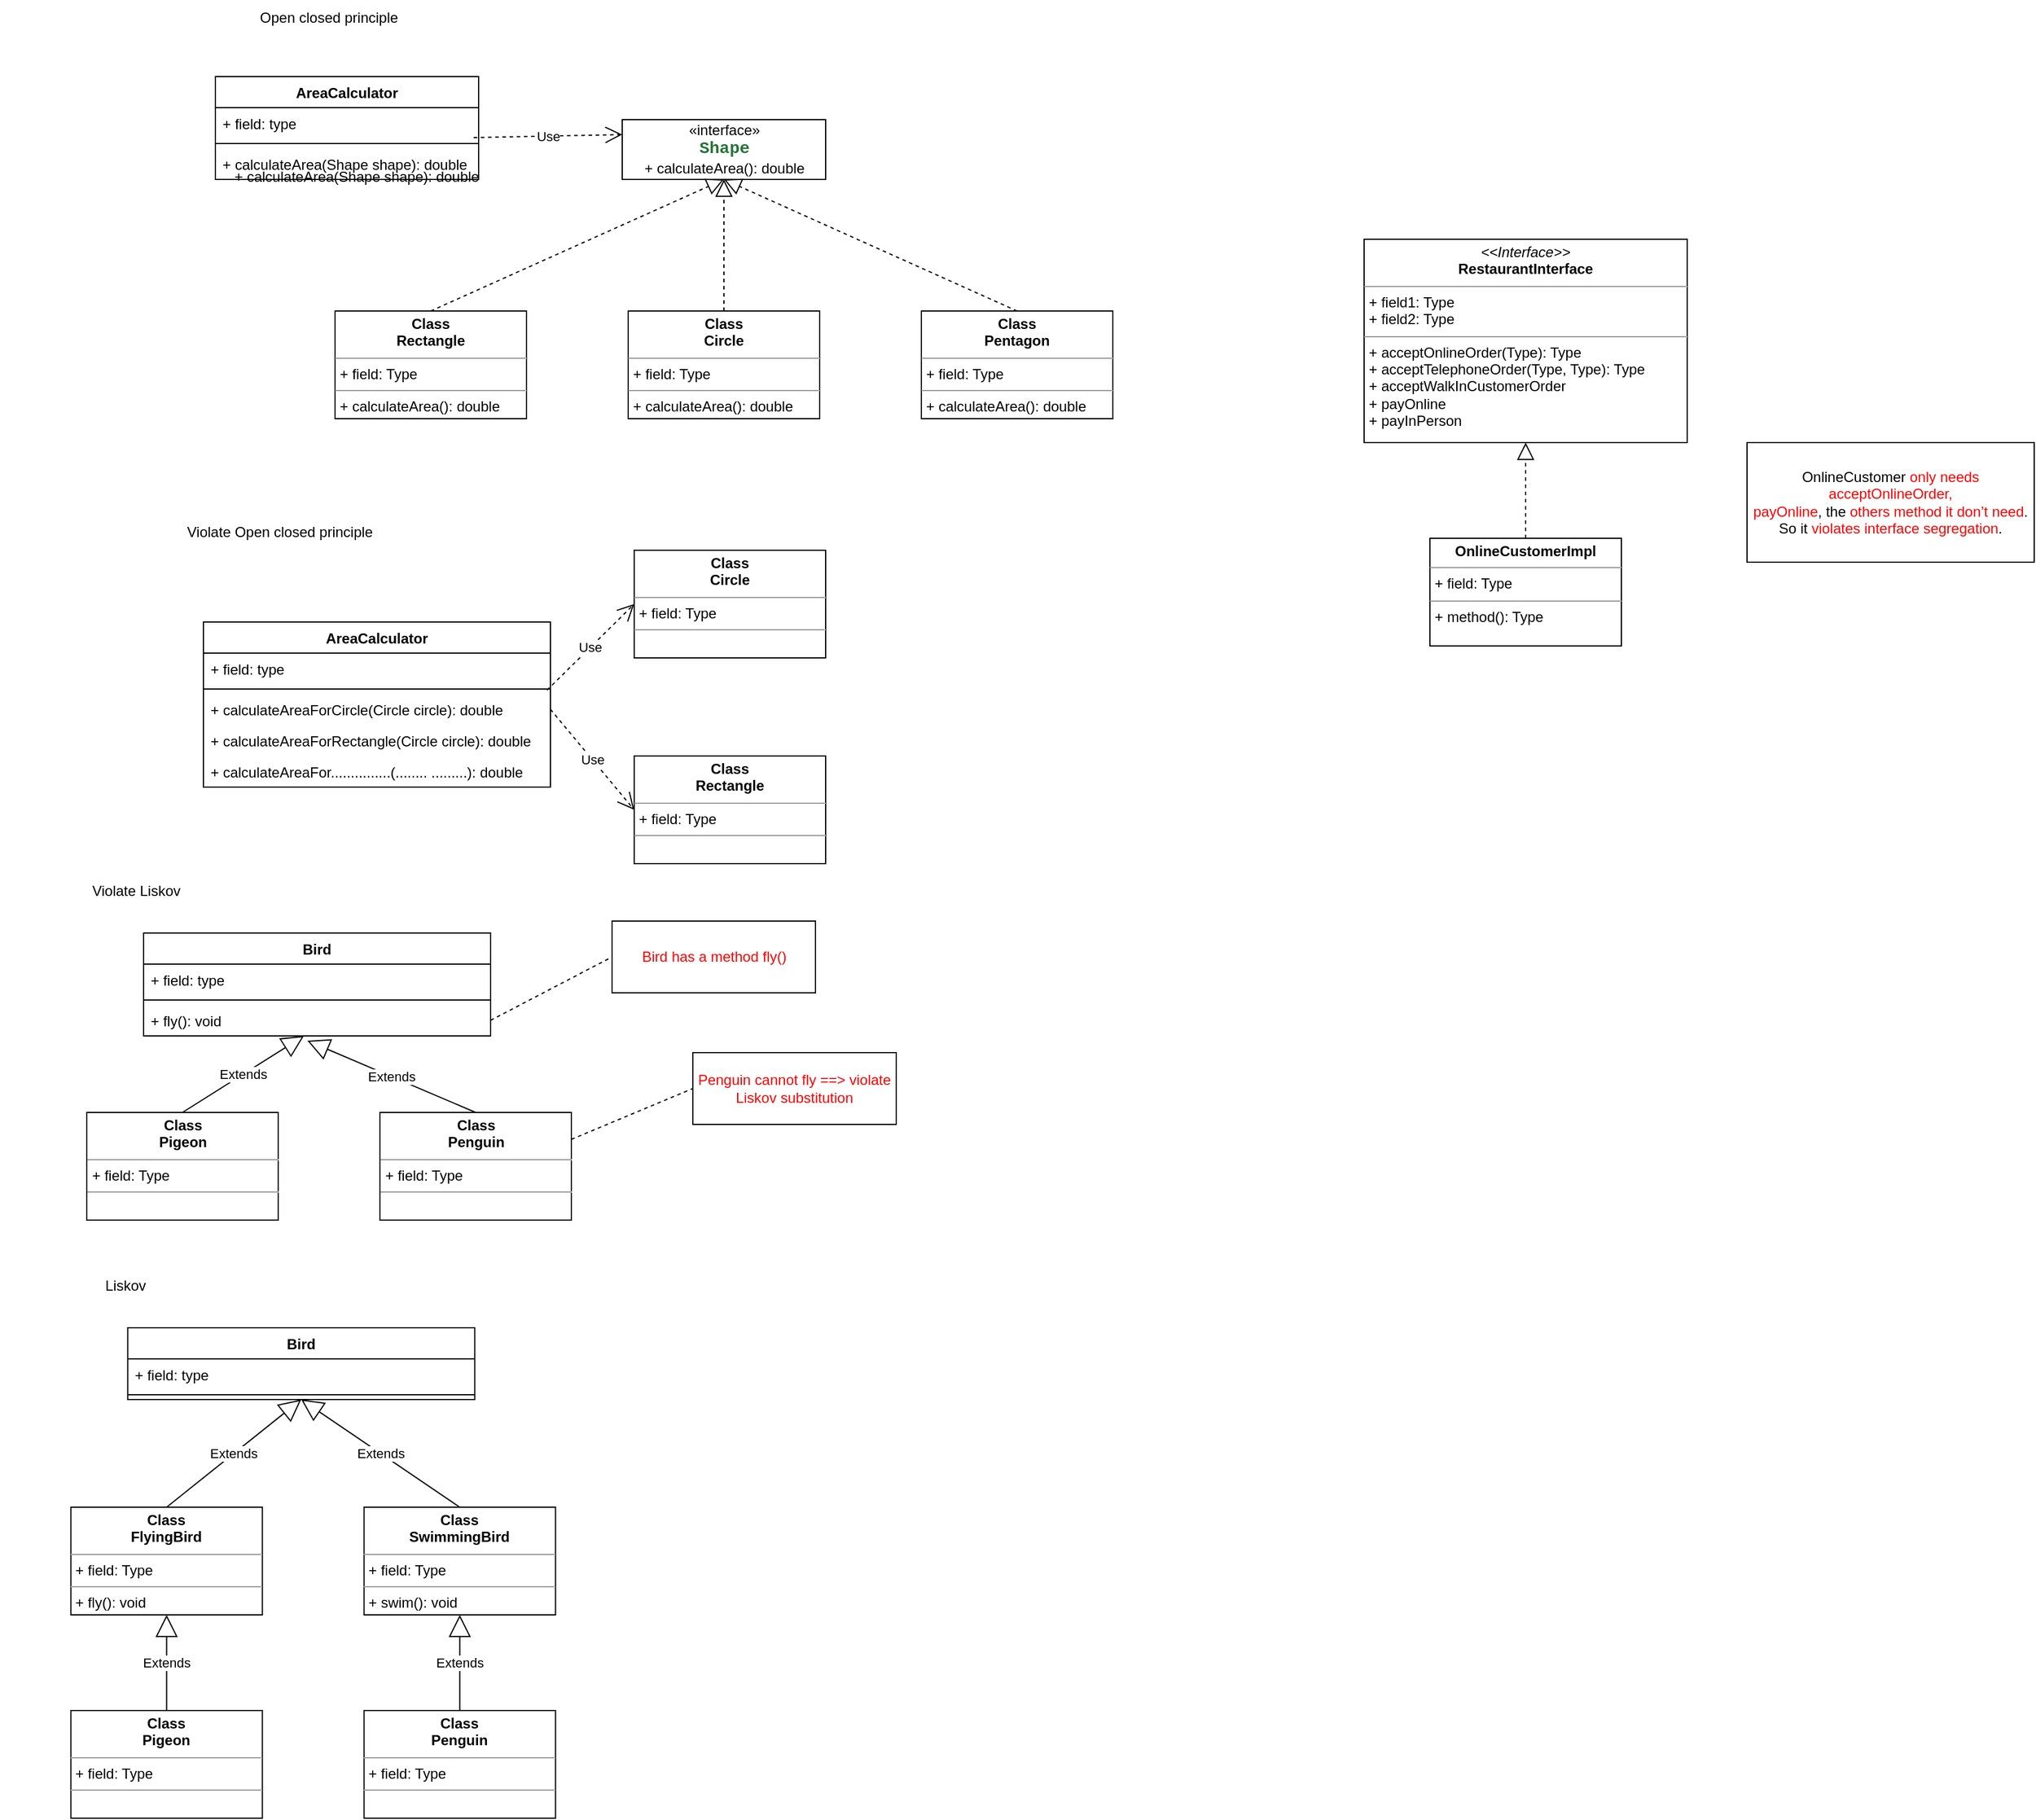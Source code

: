<mxfile version="20.2.7" type="device"><diagram id="3lhjP2i4MDNIJ77NFBhg" name="Page-1"><mxGraphModel dx="1698" dy="1653" grid="1" gridSize="10" guides="1" tooltips="1" connect="1" arrows="1" fold="1" page="1" pageScale="1" pageWidth="827" pageHeight="1169" math="0" shadow="0"><root><mxCell id="0"/><mxCell id="1" parent="0"/><mxCell id="Erin57CESQg2Ab3zhpD5-6" value="«interface»&lt;br&gt;&lt;span style=&quot;box-sizing: border-box; color: rgb(38, 116, 56); font-weight: bold; font-family: &amp;quot;Source Code Pro&amp;quot;, Consolas, &amp;quot;Bitstream Vera Sans Mono&amp;quot;, &amp;quot;Courier New&amp;quot;, Courier, monospace; font-size: 14px; text-align: start;&quot; class=&quot;hljs-title class_&quot;&gt;Shape&lt;br&gt;&lt;span style=&quot;color: rgb(0, 0, 0); font-family: Helvetica; font-size: 12px; font-weight: 400;&quot;&gt;+ calculateArea(): double&lt;/span&gt;&lt;br&gt;&lt;/span&gt;&lt;span style=&quot;font-family: &amp;quot;Source Code Pro&amp;quot;, Consolas, &amp;quot;Bitstream Vera Sans Mono&amp;quot;, &amp;quot;Courier New&amp;quot;, Courier, monospace; font-size: 14px; text-align: start; background-color: rgb(250, 250, 250);&quot;&gt;&lt;/span&gt;" style="html=1;" parent="1" vertex="1"><mxGeometry x="270" y="90" width="170" height="50" as="geometry"/></mxCell><mxCell id="mhY6v_CL5UMW35o5TUXd-1" value="&lt;p style=&quot;margin:0px;margin-top:4px;text-align:center;&quot;&gt;&lt;b&gt;Class&lt;br&gt;Rectangle&lt;/b&gt;&lt;/p&gt;&lt;hr size=&quot;1&quot;&gt;&lt;p style=&quot;margin:0px;margin-left:4px;&quot;&gt;+ field: Type&lt;/p&gt;&lt;hr size=&quot;1&quot;&gt;&lt;p style=&quot;margin:0px;margin-left:4px;&quot;&gt;+ calculateArea(): double&lt;br style=&quot;color: rgb(38, 116, 56); font-family: &amp;quot;Source Code Pro&amp;quot;, Consolas, &amp;quot;Bitstream Vera Sans Mono&amp;quot;, &amp;quot;Courier New&amp;quot;, Courier, monospace; font-size: 14px; font-weight: 700;&quot;&gt;&lt;/p&gt;" style="verticalAlign=top;align=left;overflow=fill;fontSize=12;fontFamily=Helvetica;html=1;" parent="1" vertex="1"><mxGeometry x="30" y="250" width="160" height="90" as="geometry"/></mxCell><mxCell id="mhY6v_CL5UMW35o5TUXd-2" value="&lt;p style=&quot;margin:0px;margin-top:4px;text-align:center;&quot;&gt;&lt;b&gt;Class&lt;br&gt;Pentagon&lt;/b&gt;&lt;/p&gt;&lt;hr size=&quot;1&quot;&gt;&lt;p style=&quot;margin:0px;margin-left:4px;&quot;&gt;+ field: Type&lt;/p&gt;&lt;hr size=&quot;1&quot;&gt;&lt;p style=&quot;margin:0px;margin-left:4px;&quot;&gt;+ calculateArea(): double&lt;br style=&quot;color: rgb(38, 116, 56); font-family: &amp;quot;Source Code Pro&amp;quot;, Consolas, &amp;quot;Bitstream Vera Sans Mono&amp;quot;, &amp;quot;Courier New&amp;quot;, Courier, monospace; font-size: 14px; font-weight: 700;&quot;&gt;&lt;/p&gt;" style="verticalAlign=top;align=left;overflow=fill;fontSize=12;fontFamily=Helvetica;html=1;" parent="1" vertex="1"><mxGeometry x="520" y="250" width="160" height="90" as="geometry"/></mxCell><mxCell id="mhY6v_CL5UMW35o5TUXd-3" value="&lt;p style=&quot;margin:0px;margin-top:4px;text-align:center;&quot;&gt;&lt;b&gt;Class&lt;br&gt;Circle&lt;/b&gt;&lt;/p&gt;&lt;hr size=&quot;1&quot;&gt;&lt;p style=&quot;margin:0px;margin-left:4px;&quot;&gt;+ field: Type&lt;/p&gt;&lt;hr size=&quot;1&quot;&gt;&lt;p style=&quot;margin:0px;margin-left:4px;&quot;&gt;+ calculateArea(): double&lt;br style=&quot;color: rgb(38, 116, 56); font-family: &amp;quot;Source Code Pro&amp;quot;, Consolas, &amp;quot;Bitstream Vera Sans Mono&amp;quot;, &amp;quot;Courier New&amp;quot;, Courier, monospace; font-size: 14px; font-weight: 700;&quot;&gt;&lt;/p&gt;" style="verticalAlign=top;align=left;overflow=fill;fontSize=12;fontFamily=Helvetica;html=1;" parent="1" vertex="1"><mxGeometry x="275" y="250" width="160" height="90" as="geometry"/></mxCell><mxCell id="mhY6v_CL5UMW35o5TUXd-4" value="" style="endArrow=block;dashed=1;endFill=0;endSize=12;html=1;rounded=0;exitX=0.5;exitY=0;exitDx=0;exitDy=0;entryX=0.5;entryY=1;entryDx=0;entryDy=0;" parent="1" source="mhY6v_CL5UMW35o5TUXd-1" target="Erin57CESQg2Ab3zhpD5-6" edge="1"><mxGeometry width="160" relative="1" as="geometry"><mxPoint x="200" y="220" as="sourcePoint"/><mxPoint x="360" y="220" as="targetPoint"/></mxGeometry></mxCell><mxCell id="mhY6v_CL5UMW35o5TUXd-5" value="" style="endArrow=block;dashed=1;endFill=0;endSize=12;html=1;rounded=0;exitX=0.5;exitY=0;exitDx=0;exitDy=0;entryX=0.5;entryY=1;entryDx=0;entryDy=0;" parent="1" source="mhY6v_CL5UMW35o5TUXd-3" target="Erin57CESQg2Ab3zhpD5-6" edge="1"><mxGeometry width="160" relative="1" as="geometry"><mxPoint x="190" y="270" as="sourcePoint"/><mxPoint x="435" y="160" as="targetPoint"/></mxGeometry></mxCell><mxCell id="mhY6v_CL5UMW35o5TUXd-6" value="" style="endArrow=block;dashed=1;endFill=0;endSize=12;html=1;rounded=0;exitX=0.5;exitY=0;exitDx=0;exitDy=0;entryX=0.5;entryY=1;entryDx=0;entryDy=0;" parent="1" source="mhY6v_CL5UMW35o5TUXd-2" target="Erin57CESQg2Ab3zhpD5-6" edge="1"><mxGeometry width="160" relative="1" as="geometry"><mxPoint x="460" y="250" as="sourcePoint"/><mxPoint x="705" y="140" as="targetPoint"/></mxGeometry></mxCell><mxCell id="mhY6v_CL5UMW35o5TUXd-7" value="AreaCalculator" style="swimlane;fontStyle=1;align=center;verticalAlign=top;childLayout=stackLayout;horizontal=1;startSize=26;horizontalStack=0;resizeParent=1;resizeParentMax=0;resizeLast=0;collapsible=1;marginBottom=0;" parent="1" vertex="1"><mxGeometry x="-70" y="54" width="220" height="86" as="geometry"/></mxCell><mxCell id="mhY6v_CL5UMW35o5TUXd-8" value="+ field: type" style="text;strokeColor=none;fillColor=none;align=left;verticalAlign=top;spacingLeft=4;spacingRight=4;overflow=hidden;rotatable=0;points=[[0,0.5],[1,0.5]];portConstraint=eastwest;" parent="mhY6v_CL5UMW35o5TUXd-7" vertex="1"><mxGeometry y="26" width="220" height="26" as="geometry"/></mxCell><mxCell id="mhY6v_CL5UMW35o5TUXd-9" value="" style="line;strokeWidth=1;fillColor=none;align=left;verticalAlign=middle;spacingTop=-1;spacingLeft=3;spacingRight=3;rotatable=0;labelPosition=right;points=[];portConstraint=eastwest;" parent="mhY6v_CL5UMW35o5TUXd-7" vertex="1"><mxGeometry y="52" width="220" height="8" as="geometry"/></mxCell><mxCell id="mhY6v_CL5UMW35o5TUXd-10" value="+ calculateArea(Shape shape): double" style="text;strokeColor=none;fillColor=none;align=left;verticalAlign=top;spacingLeft=4;spacingRight=4;overflow=hidden;rotatable=0;points=[[0,0.5],[1,0.5]];portConstraint=eastwest;" parent="mhY6v_CL5UMW35o5TUXd-7" vertex="1"><mxGeometry y="60" width="220" height="26" as="geometry"/></mxCell><mxCell id="mhY6v_CL5UMW35o5TUXd-11" value="Use" style="endArrow=open;endSize=12;dashed=1;html=1;rounded=0;exitX=0.981;exitY=0.962;exitDx=0;exitDy=0;exitPerimeter=0;entryX=0;entryY=0.25;entryDx=0;entryDy=0;" parent="1" source="mhY6v_CL5UMW35o5TUXd-8" target="Erin57CESQg2Ab3zhpD5-6" edge="1"><mxGeometry width="160" relative="1" as="geometry"><mxPoint x="115" y="114.5" as="sourcePoint"/><mxPoint x="275" y="114.5" as="targetPoint"/></mxGeometry></mxCell><mxCell id="mhY6v_CL5UMW35o5TUXd-13" value="AreaCalculator" style="swimlane;fontStyle=1;align=center;verticalAlign=top;childLayout=stackLayout;horizontal=1;startSize=26;horizontalStack=0;resizeParent=1;resizeParentMax=0;resizeLast=0;collapsible=1;marginBottom=0;" parent="1" vertex="1"><mxGeometry x="-80" y="510" width="290" height="138" as="geometry"/></mxCell><mxCell id="mhY6v_CL5UMW35o5TUXd-14" value="+ field: type" style="text;strokeColor=none;fillColor=none;align=left;verticalAlign=top;spacingLeft=4;spacingRight=4;overflow=hidden;rotatable=0;points=[[0,0.5],[1,0.5]];portConstraint=eastwest;" parent="mhY6v_CL5UMW35o5TUXd-13" vertex="1"><mxGeometry y="26" width="290" height="26" as="geometry"/></mxCell><mxCell id="mhY6v_CL5UMW35o5TUXd-15" value="" style="line;strokeWidth=1;fillColor=none;align=left;verticalAlign=middle;spacingTop=-1;spacingLeft=3;spacingRight=3;rotatable=0;labelPosition=right;points=[];portConstraint=eastwest;" parent="mhY6v_CL5UMW35o5TUXd-13" vertex="1"><mxGeometry y="52" width="290" height="8" as="geometry"/></mxCell><mxCell id="mhY6v_CL5UMW35o5TUXd-16" value="+ calculateAreaForCircle(Circle circle): double" style="text;strokeColor=none;fillColor=none;align=left;verticalAlign=top;spacingLeft=4;spacingRight=4;overflow=hidden;rotatable=0;points=[[0,0.5],[1,0.5]];portConstraint=eastwest;" parent="mhY6v_CL5UMW35o5TUXd-13" vertex="1"><mxGeometry y="60" width="290" height="26" as="geometry"/></mxCell><mxCell id="mhY6v_CL5UMW35o5TUXd-19" value="+ calculateAreaForRectangle(Circle circle): double" style="text;strokeColor=none;fillColor=none;align=left;verticalAlign=top;spacingLeft=4;spacingRight=4;overflow=hidden;rotatable=0;points=[[0,0.5],[1,0.5]];portConstraint=eastwest;" parent="mhY6v_CL5UMW35o5TUXd-13" vertex="1"><mxGeometry y="86" width="290" height="26" as="geometry"/></mxCell><mxCell id="mhY6v_CL5UMW35o5TUXd-24" value="+ calculateAreaFor...............(........ .........): double" style="text;strokeColor=none;fillColor=none;align=left;verticalAlign=top;spacingLeft=4;spacingRight=4;overflow=hidden;rotatable=0;points=[[0,0.5],[1,0.5]];portConstraint=eastwest;" parent="mhY6v_CL5UMW35o5TUXd-13" vertex="1"><mxGeometry y="112" width="290" height="26" as="geometry"/></mxCell><mxCell id="mhY6v_CL5UMW35o5TUXd-17" value="&lt;p style=&quot;margin:0px;margin-top:4px;text-align:center;&quot;&gt;&lt;b&gt;Class&lt;br&gt;Rectangle&lt;/b&gt;&lt;/p&gt;&lt;hr size=&quot;1&quot;&gt;&lt;p style=&quot;margin:0px;margin-left:4px;&quot;&gt;+ field: Type&lt;/p&gt;&lt;hr size=&quot;1&quot;&gt;&lt;p style=&quot;margin:0px;margin-left:4px;&quot;&gt;&lt;br style=&quot;color: rgb(38, 116, 56); font-family: &amp;quot;Source Code Pro&amp;quot;, Consolas, &amp;quot;Bitstream Vera Sans Mono&amp;quot;, &amp;quot;Courier New&amp;quot;, Courier, monospace; font-size: 14px; font-weight: 700;&quot;&gt;&lt;/p&gt;" style="verticalAlign=top;align=left;overflow=fill;fontSize=12;fontFamily=Helvetica;html=1;" parent="1" vertex="1"><mxGeometry x="280" y="622" width="160" height="90" as="geometry"/></mxCell><mxCell id="mhY6v_CL5UMW35o5TUXd-18" value="&lt;p style=&quot;margin:0px;margin-top:4px;text-align:center;&quot;&gt;&lt;b&gt;Class&lt;br&gt;Circle&lt;/b&gt;&lt;/p&gt;&lt;hr size=&quot;1&quot;&gt;&lt;p style=&quot;margin:0px;margin-left:4px;&quot;&gt;+ field: Type&lt;/p&gt;&lt;hr size=&quot;1&quot;&gt;&lt;p style=&quot;margin:0px;margin-left:4px;&quot;&gt;&lt;br style=&quot;color: rgb(38, 116, 56); font-family: &amp;quot;Source Code Pro&amp;quot;, Consolas, &amp;quot;Bitstream Vera Sans Mono&amp;quot;, &amp;quot;Courier New&amp;quot;, Courier, monospace; font-size: 14px; font-weight: 700;&quot;&gt;&lt;/p&gt;" style="verticalAlign=top;align=left;overflow=fill;fontSize=12;fontFamily=Helvetica;html=1;" parent="1" vertex="1"><mxGeometry x="280" y="450" width="160" height="90" as="geometry"/></mxCell><mxCell id="mhY6v_CL5UMW35o5TUXd-20" value="Use" style="endArrow=open;endSize=12;dashed=1;html=1;rounded=0;exitX=0.99;exitY=-0.115;exitDx=0;exitDy=0;exitPerimeter=0;entryX=0;entryY=0.5;entryDx=0;entryDy=0;" parent="1" source="mhY6v_CL5UMW35o5TUXd-16" target="mhY6v_CL5UMW35o5TUXd-18" edge="1"><mxGeometry width="160" relative="1" as="geometry"><mxPoint x="240" y="570" as="sourcePoint"/><mxPoint x="400" y="570" as="targetPoint"/></mxGeometry></mxCell><mxCell id="mhY6v_CL5UMW35o5TUXd-21" value="Use" style="endArrow=open;endSize=12;dashed=1;html=1;rounded=0;exitX=1;exitY=0.5;exitDx=0;exitDy=0;entryX=0;entryY=0.5;entryDx=0;entryDy=0;" parent="1" source="mhY6v_CL5UMW35o5TUXd-16" target="mhY6v_CL5UMW35o5TUXd-17" edge="1"><mxGeometry width="160" relative="1" as="geometry"><mxPoint x="217.1" y="577.01" as="sourcePoint"/><mxPoint x="290" y="505" as="targetPoint"/></mxGeometry></mxCell><mxCell id="mhY6v_CL5UMW35o5TUXd-22" value="Open closed principle" style="text;html=1;strokeColor=none;fillColor=none;align=center;verticalAlign=middle;whiteSpace=wrap;rounded=0;" parent="1" vertex="1"><mxGeometry x="-80" y="-10" width="210" height="30" as="geometry"/></mxCell><mxCell id="mhY6v_CL5UMW35o5TUXd-23" value="Violate Open closed principle" style="text;html=1;strokeColor=none;fillColor=none;align=center;verticalAlign=middle;whiteSpace=wrap;rounded=0;" parent="1" vertex="1"><mxGeometry x="-121" y="420" width="210" height="30" as="geometry"/></mxCell><mxCell id="JvaEsXFEGi0XocRWdAPx-4" value="Bird" style="swimlane;fontStyle=1;align=center;verticalAlign=top;childLayout=stackLayout;horizontal=1;startSize=26;horizontalStack=0;resizeParent=1;resizeParentMax=0;resizeLast=0;collapsible=1;marginBottom=0;" vertex="1" parent="1"><mxGeometry x="-130" y="770" width="290" height="86" as="geometry"/></mxCell><mxCell id="JvaEsXFEGi0XocRWdAPx-5" value="+ field: type" style="text;strokeColor=none;fillColor=none;align=left;verticalAlign=top;spacingLeft=4;spacingRight=4;overflow=hidden;rotatable=0;points=[[0,0.5],[1,0.5]];portConstraint=eastwest;" vertex="1" parent="JvaEsXFEGi0XocRWdAPx-4"><mxGeometry y="26" width="290" height="26" as="geometry"/></mxCell><mxCell id="JvaEsXFEGi0XocRWdAPx-6" value="" style="line;strokeWidth=1;fillColor=none;align=left;verticalAlign=middle;spacingTop=-1;spacingLeft=3;spacingRight=3;rotatable=0;labelPosition=right;points=[];portConstraint=eastwest;" vertex="1" parent="JvaEsXFEGi0XocRWdAPx-4"><mxGeometry y="52" width="290" height="8" as="geometry"/></mxCell><mxCell id="JvaEsXFEGi0XocRWdAPx-7" value="+ fly(): void" style="text;strokeColor=none;fillColor=none;align=left;verticalAlign=top;spacingLeft=4;spacingRight=4;overflow=hidden;rotatable=0;points=[[0,0.5],[1,0.5]];portConstraint=eastwest;" vertex="1" parent="JvaEsXFEGi0XocRWdAPx-4"><mxGeometry y="60" width="290" height="26" as="geometry"/></mxCell><mxCell id="JvaEsXFEGi0XocRWdAPx-10" value="&lt;p style=&quot;margin:0px;margin-top:4px;text-align:center;&quot;&gt;&lt;b&gt;Class&lt;br&gt;Pigeon&lt;/b&gt;&lt;/p&gt;&lt;hr size=&quot;1&quot;&gt;&lt;p style=&quot;margin:0px;margin-left:4px;&quot;&gt;+ field: Type&lt;/p&gt;&lt;hr size=&quot;1&quot;&gt;&lt;p style=&quot;margin:0px;margin-left:4px;&quot;&gt;&lt;br style=&quot;color: rgb(38, 116, 56); font-family: &amp;quot;Source Code Pro&amp;quot;, Consolas, &amp;quot;Bitstream Vera Sans Mono&amp;quot;, &amp;quot;Courier New&amp;quot;, Courier, monospace; font-size: 14px; font-weight: 700;&quot;&gt;&lt;/p&gt;" style="verticalAlign=top;align=left;overflow=fill;fontSize=12;fontFamily=Helvetica;html=1;" vertex="1" parent="1"><mxGeometry x="-177.5" y="920" width="160" height="90" as="geometry"/></mxCell><mxCell id="JvaEsXFEGi0XocRWdAPx-11" value="&lt;p style=&quot;margin:0px;margin-top:4px;text-align:center;&quot;&gt;&lt;b&gt;Class&lt;br&gt;Penguin&lt;/b&gt;&lt;/p&gt;&lt;hr size=&quot;1&quot;&gt;&lt;p style=&quot;margin:0px;margin-left:4px;&quot;&gt;+ field: Type&lt;/p&gt;&lt;hr size=&quot;1&quot;&gt;&lt;p style=&quot;margin:0px;margin-left:4px;&quot;&gt;&lt;br style=&quot;color: rgb(38, 116, 56); font-family: &amp;quot;Source Code Pro&amp;quot;, Consolas, &amp;quot;Bitstream Vera Sans Mono&amp;quot;, &amp;quot;Courier New&amp;quot;, Courier, monospace; font-size: 14px; font-weight: 700;&quot;&gt;&lt;/p&gt;" style="verticalAlign=top;align=left;overflow=fill;fontSize=12;fontFamily=Helvetica;html=1;" vertex="1" parent="1"><mxGeometry x="67.5" y="920" width="160" height="90" as="geometry"/></mxCell><mxCell id="JvaEsXFEGi0XocRWdAPx-12" value="Extends" style="endArrow=block;endSize=16;endFill=0;html=1;rounded=0;exitX=0.5;exitY=0;exitDx=0;exitDy=0;entryX=0.462;entryY=1;entryDx=0;entryDy=0;entryPerimeter=0;" edge="1" parent="1" source="JvaEsXFEGi0XocRWdAPx-10" target="JvaEsXFEGi0XocRWdAPx-7"><mxGeometry width="160" relative="1" as="geometry"><mxPoint x="-96" y="900" as="sourcePoint"/><mxPoint x="64" y="900" as="targetPoint"/></mxGeometry></mxCell><mxCell id="JvaEsXFEGi0XocRWdAPx-13" value="Extends" style="endArrow=block;endSize=16;endFill=0;html=1;rounded=0;exitX=0.5;exitY=0;exitDx=0;exitDy=0;entryX=0.472;entryY=1.154;entryDx=0;entryDy=0;entryPerimeter=0;" edge="1" parent="1" source="JvaEsXFEGi0XocRWdAPx-11" target="JvaEsXFEGi0XocRWdAPx-7"><mxGeometry width="160" relative="1" as="geometry"><mxPoint x="36.02" y="930" as="sourcePoint"/><mxPoint x="160.0" y="866" as="targetPoint"/></mxGeometry></mxCell><mxCell id="JvaEsXFEGi0XocRWdAPx-14" value="&lt;font color=&quot;#ff0000&quot;&gt;Penguin cannot fly ==&amp;gt; violate Liskov substitution&lt;/font&gt;" style="rounded=0;whiteSpace=wrap;html=1;" vertex="1" parent="1"><mxGeometry x="329" y="870" width="170" height="60" as="geometry"/></mxCell><mxCell id="JvaEsXFEGi0XocRWdAPx-15" value="" style="endArrow=none;dashed=1;html=1;rounded=0;entryX=0;entryY=0.5;entryDx=0;entryDy=0;exitX=1;exitY=0.25;exitDx=0;exitDy=0;" edge="1" parent="1" source="JvaEsXFEGi0XocRWdAPx-11" target="JvaEsXFEGi0XocRWdAPx-14"><mxGeometry width="50" height="50" relative="1" as="geometry"><mxPoint x="160" y="890" as="sourcePoint"/><mxPoint x="210" y="840" as="targetPoint"/></mxGeometry></mxCell><mxCell id="JvaEsXFEGi0XocRWdAPx-16" value="&lt;font color=&quot;#ff0000&quot;&gt;Bird has a method fly()&lt;/font&gt;" style="rounded=0;whiteSpace=wrap;html=1;" vertex="1" parent="1"><mxGeometry x="261.5" y="760" width="170" height="60" as="geometry"/></mxCell><mxCell id="JvaEsXFEGi0XocRWdAPx-17" value="" style="endArrow=none;dashed=1;html=1;rounded=0;entryX=0;entryY=0.5;entryDx=0;entryDy=0;exitX=1;exitY=0.5;exitDx=0;exitDy=0;" edge="1" parent="1" target="JvaEsXFEGi0XocRWdAPx-16" source="JvaEsXFEGi0XocRWdAPx-7"><mxGeometry width="50" height="50" relative="1" as="geometry"><mxPoint x="160" y="832.5" as="sourcePoint"/><mxPoint x="142.5" y="730" as="targetPoint"/></mxGeometry></mxCell><mxCell id="JvaEsXFEGi0XocRWdAPx-18" value="Bird" style="swimlane;fontStyle=1;align=center;verticalAlign=top;childLayout=stackLayout;horizontal=1;startSize=26;horizontalStack=0;resizeParent=1;resizeParentMax=0;resizeLast=0;collapsible=1;marginBottom=0;" vertex="1" parent="1"><mxGeometry x="-143.25" y="1100" width="290" height="60" as="geometry"/></mxCell><mxCell id="JvaEsXFEGi0XocRWdAPx-19" value="+ field: type" style="text;strokeColor=none;fillColor=none;align=left;verticalAlign=top;spacingLeft=4;spacingRight=4;overflow=hidden;rotatable=0;points=[[0,0.5],[1,0.5]];portConstraint=eastwest;" vertex="1" parent="JvaEsXFEGi0XocRWdAPx-18"><mxGeometry y="26" width="290" height="26" as="geometry"/></mxCell><mxCell id="JvaEsXFEGi0XocRWdAPx-20" value="" style="line;strokeWidth=1;fillColor=none;align=left;verticalAlign=middle;spacingTop=-1;spacingLeft=3;spacingRight=3;rotatable=0;labelPosition=right;points=[];portConstraint=eastwest;" vertex="1" parent="JvaEsXFEGi0XocRWdAPx-18"><mxGeometry y="52" width="290" height="8" as="geometry"/></mxCell><mxCell id="JvaEsXFEGi0XocRWdAPx-22" value="&lt;p style=&quot;margin:0px;margin-top:4px;text-align:center;&quot;&gt;&lt;b&gt;Class&lt;br&gt;FlyingBird&lt;/b&gt;&lt;/p&gt;&lt;hr size=&quot;1&quot;&gt;&lt;p style=&quot;margin:0px;margin-left:4px;&quot;&gt;+ field: Type&lt;/p&gt;&lt;hr size=&quot;1&quot;&gt;&lt;p style=&quot;margin:0px;margin-left:4px;&quot;&gt;+ fly(): void&lt;/p&gt;" style="verticalAlign=top;align=left;overflow=fill;fontSize=12;fontFamily=Helvetica;html=1;" vertex="1" parent="1"><mxGeometry x="-190.75" y="1250" width="160" height="90" as="geometry"/></mxCell><mxCell id="JvaEsXFEGi0XocRWdAPx-23" value="&lt;p style=&quot;margin:0px;margin-top:4px;text-align:center;&quot;&gt;&lt;b&gt;Class&lt;br&gt;SwimmingBird&lt;/b&gt;&lt;/p&gt;&lt;hr size=&quot;1&quot;&gt;&lt;p style=&quot;margin:0px;margin-left:4px;&quot;&gt;+ field: Type&lt;/p&gt;&lt;hr size=&quot;1&quot;&gt;&lt;p style=&quot;margin:0px;margin-left:4px;&quot;&gt;+ swim(): void&lt;br style=&quot;color: rgb(38, 116, 56); font-family: &amp;quot;Source Code Pro&amp;quot;, Consolas, &amp;quot;Bitstream Vera Sans Mono&amp;quot;, &amp;quot;Courier New&amp;quot;, Courier, monospace; font-size: 14px; font-weight: 700;&quot;&gt;&lt;/p&gt;" style="verticalAlign=top;align=left;overflow=fill;fontSize=12;fontFamily=Helvetica;html=1;" vertex="1" parent="1"><mxGeometry x="54.25" y="1250" width="160" height="90" as="geometry"/></mxCell><mxCell id="JvaEsXFEGi0XocRWdAPx-24" value="Extends" style="endArrow=block;endSize=16;endFill=0;html=1;rounded=0;exitX=0.5;exitY=0;exitDx=0;exitDy=0;entryX=0.5;entryY=1;entryDx=0;entryDy=0;" edge="1" parent="1" source="JvaEsXFEGi0XocRWdAPx-22" target="JvaEsXFEGi0XocRWdAPx-18"><mxGeometry width="160" relative="1" as="geometry"><mxPoint x="-109.25" y="1230" as="sourcePoint"/><mxPoint x="-9.27" y="1186" as="targetPoint"/></mxGeometry></mxCell><mxCell id="JvaEsXFEGi0XocRWdAPx-25" value="Extends" style="endArrow=block;endSize=16;endFill=0;html=1;rounded=0;exitX=0.5;exitY=0;exitDx=0;exitDy=0;entryX=0.5;entryY=1;entryDx=0;entryDy=0;" edge="1" parent="1" source="JvaEsXFEGi0XocRWdAPx-23" target="JvaEsXFEGi0XocRWdAPx-18"><mxGeometry width="160" relative="1" as="geometry"><mxPoint x="22.77" y="1260" as="sourcePoint"/><mxPoint x="-6.37" y="1190.004" as="targetPoint"/></mxGeometry></mxCell><mxCell id="JvaEsXFEGi0XocRWdAPx-30" value="&lt;p style=&quot;margin:0px;margin-top:4px;text-align:center;&quot;&gt;&lt;b&gt;Class&lt;br&gt;Pigeon&lt;/b&gt;&lt;/p&gt;&lt;hr size=&quot;1&quot;&gt;&lt;p style=&quot;margin:0px;margin-left:4px;&quot;&gt;+ field: Type&lt;/p&gt;&lt;hr size=&quot;1&quot;&gt;&lt;p style=&quot;margin:0px;margin-left:4px;&quot;&gt;&lt;br style=&quot;color: rgb(38, 116, 56); font-family: &amp;quot;Source Code Pro&amp;quot;, Consolas, &amp;quot;Bitstream Vera Sans Mono&amp;quot;, &amp;quot;Courier New&amp;quot;, Courier, monospace; font-size: 14px; font-weight: 700;&quot;&gt;&lt;/p&gt;" style="verticalAlign=top;align=left;overflow=fill;fontSize=12;fontFamily=Helvetica;html=1;" vertex="1" parent="1"><mxGeometry x="-190.75" y="1420" width="160" height="90" as="geometry"/></mxCell><mxCell id="JvaEsXFEGi0XocRWdAPx-31" value="&lt;p style=&quot;margin:0px;margin-top:4px;text-align:center;&quot;&gt;&lt;b&gt;Class&lt;br&gt;Penguin&lt;/b&gt;&lt;/p&gt;&lt;hr size=&quot;1&quot;&gt;&lt;p style=&quot;margin:0px;margin-left:4px;&quot;&gt;+ field: Type&lt;/p&gt;&lt;hr size=&quot;1&quot;&gt;&lt;p style=&quot;margin:0px;margin-left:4px;&quot;&gt;&lt;br style=&quot;color: rgb(38, 116, 56); font-family: &amp;quot;Source Code Pro&amp;quot;, Consolas, &amp;quot;Bitstream Vera Sans Mono&amp;quot;, &amp;quot;Courier New&amp;quot;, Courier, monospace; font-size: 14px; font-weight: 700;&quot;&gt;&lt;/p&gt;" style="verticalAlign=top;align=left;overflow=fill;fontSize=12;fontFamily=Helvetica;html=1;" vertex="1" parent="1"><mxGeometry x="54.25" y="1420" width="160" height="90" as="geometry"/></mxCell><mxCell id="JvaEsXFEGi0XocRWdAPx-32" value="Extends" style="endArrow=block;endSize=16;endFill=0;html=1;rounded=0;exitX=0.5;exitY=0;exitDx=0;exitDy=0;entryX=0.5;entryY=1;entryDx=0;entryDy=0;" edge="1" parent="1" source="JvaEsXFEGi0XocRWdAPx-30" target="JvaEsXFEGi0XocRWdAPx-22"><mxGeometry width="160" relative="1" as="geometry"><mxPoint x="-143.25" y="1434" as="sourcePoint"/><mxPoint x="-41.77" y="1370" as="targetPoint"/></mxGeometry></mxCell><mxCell id="JvaEsXFEGi0XocRWdAPx-33" value="Extends" style="endArrow=block;endSize=16;endFill=0;html=1;rounded=0;exitX=0.5;exitY=0;exitDx=0;exitDy=0;entryX=0.5;entryY=1;entryDx=0;entryDy=0;" edge="1" parent="1" source="JvaEsXFEGi0XocRWdAPx-31" target="JvaEsXFEGi0XocRWdAPx-23"><mxGeometry width="160" relative="1" as="geometry"><mxPoint x="146.75" y="1440" as="sourcePoint"/><mxPoint x="146.75" y="1360" as="targetPoint"/></mxGeometry></mxCell><mxCell id="JvaEsXFEGi0XocRWdAPx-35" value="Violate Liskov" style="text;html=1;strokeColor=none;fillColor=none;align=center;verticalAlign=middle;whiteSpace=wrap;rounded=0;" vertex="1" parent="1"><mxGeometry x="-240.75" y="720" width="210" height="30" as="geometry"/></mxCell><mxCell id="JvaEsXFEGi0XocRWdAPx-36" value="Liskov" style="text;html=1;strokeColor=none;fillColor=none;align=center;verticalAlign=middle;whiteSpace=wrap;rounded=0;" vertex="1" parent="1"><mxGeometry x="-250" y="1050" width="210" height="30" as="geometry"/></mxCell><mxCell id="JvaEsXFEGi0XocRWdAPx-46" value="&lt;p style=&quot;margin:0px;margin-top:4px;text-align:center;&quot;&gt;&lt;i&gt;&amp;lt;&amp;lt;Interface&amp;gt;&amp;gt;&lt;/i&gt;&lt;br&gt;&lt;b&gt;RestaurantInterface&lt;/b&gt;&lt;/p&gt;&lt;hr size=&quot;1&quot;&gt;&lt;p style=&quot;margin:0px;margin-left:4px;&quot;&gt;+ field1: Type&lt;br&gt;+ field2: Type&lt;/p&gt;&lt;hr size=&quot;1&quot;&gt;&lt;p style=&quot;margin:0px;margin-left:4px;&quot;&gt;+ acceptOnlineOrder(Type): Type&lt;br&gt;+ acceptTelephoneOrder(Type, Type): Type&lt;br&gt;+ acceptWalkInCustomerOrder&lt;br&gt;+ payOnline&lt;br&gt;+ payInPerson&lt;/p&gt;" style="verticalAlign=top;align=left;overflow=fill;fontSize=12;fontFamily=Helvetica;html=1;fontColor=#000000;" vertex="1" parent="1"><mxGeometry x="890" y="190" width="270" height="170" as="geometry"/></mxCell><mxCell id="JvaEsXFEGi0XocRWdAPx-47" value="+ calculateArea(Shape shape): double" style="text;strokeColor=none;fillColor=none;align=left;verticalAlign=top;spacingLeft=4;spacingRight=4;overflow=hidden;rotatable=0;points=[[0,0.5],[1,0.5]];portConstraint=eastwest;" vertex="1" parent="1"><mxGeometry x="-60" y="124" width="220" height="26" as="geometry"/></mxCell><mxCell id="JvaEsXFEGi0XocRWdAPx-48" value="&lt;p style=&quot;margin:0px;margin-top:4px;text-align:center;&quot;&gt;&lt;b&gt;OnlineCustomerImpl&lt;/b&gt;&lt;/p&gt;&lt;hr size=&quot;1&quot;&gt;&lt;p style=&quot;margin:0px;margin-left:4px;&quot;&gt;+ field: Type&lt;/p&gt;&lt;hr size=&quot;1&quot;&gt;&lt;p style=&quot;margin:0px;margin-left:4px;&quot;&gt;+ method(): Type&lt;/p&gt;" style="verticalAlign=top;align=left;overflow=fill;fontSize=12;fontFamily=Helvetica;html=1;fontColor=#000000;" vertex="1" parent="1"><mxGeometry x="945" y="440" width="160" height="90" as="geometry"/></mxCell><mxCell id="JvaEsXFEGi0XocRWdAPx-49" value="" style="endArrow=block;dashed=1;endFill=0;endSize=12;html=1;rounded=0;fontColor=#000000;entryX=0.5;entryY=1;entryDx=0;entryDy=0;" edge="1" parent="1" source="JvaEsXFEGi0XocRWdAPx-48" target="JvaEsXFEGi0XocRWdAPx-46"><mxGeometry width="160" relative="1" as="geometry"><mxPoint x="1150" y="400" as="sourcePoint"/><mxPoint x="1310" y="400" as="targetPoint"/></mxGeometry></mxCell><mxCell id="JvaEsXFEGi0XocRWdAPx-50" value="&lt;p class=&quot;MsoListParagraph&quot;&gt;OnlineCustomer &lt;font color=&quot;#ff0000&quot;&gt;only needs acceptOnlineOrder,&lt;br&gt;payOnline&lt;/font&gt;, the &lt;font color=&quot;#ff0000&quot;&gt;others method it don’t need&lt;/font&gt;. So it &lt;font color=&quot;#ff0000&quot;&gt;violates interface segregation&lt;/font&gt;.&lt;/p&gt;" style="rounded=0;whiteSpace=wrap;html=1;fontColor=#000000;" vertex="1" parent="1"><mxGeometry x="1210" y="360" width="240" height="100" as="geometry"/></mxCell></root></mxGraphModel></diagram></mxfile>